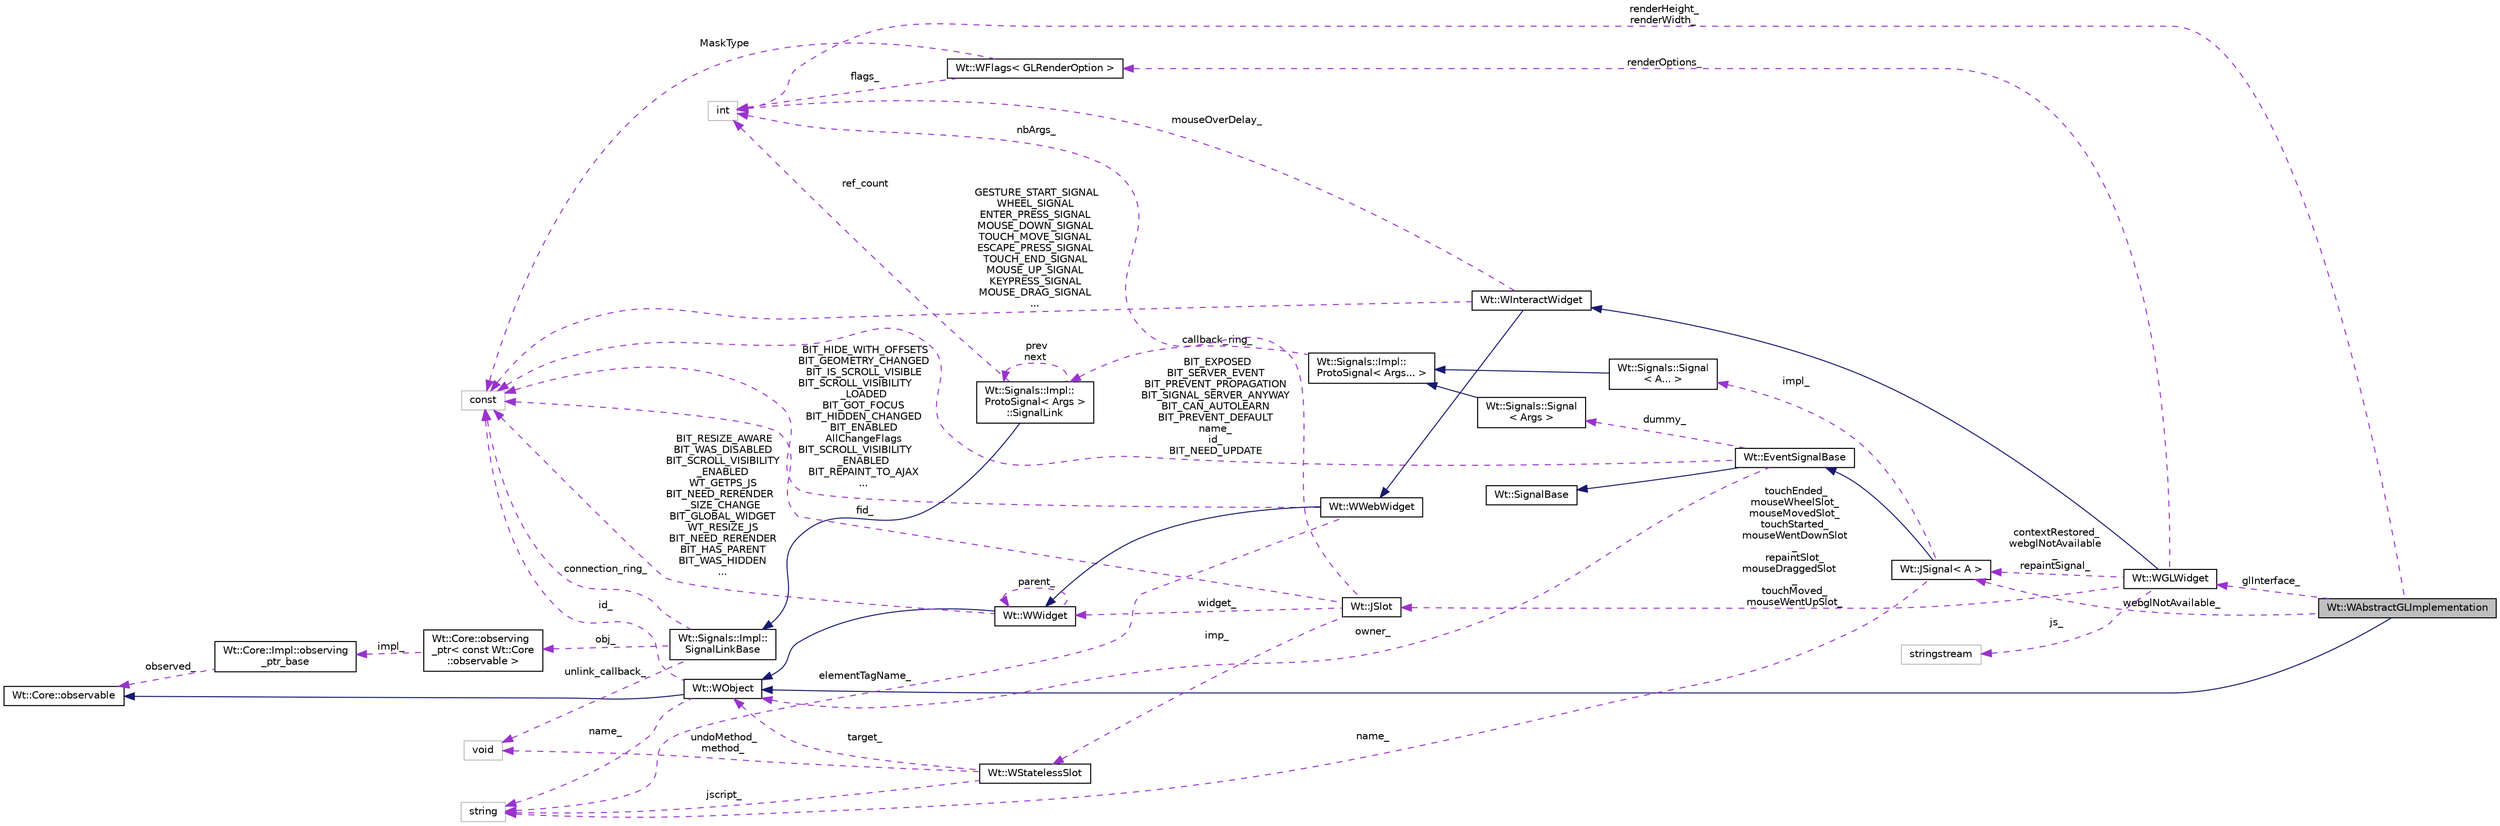 digraph "Wt::WAbstractGLImplementation"
{
 // LATEX_PDF_SIZE
  edge [fontname="Helvetica",fontsize="10",labelfontname="Helvetica",labelfontsize="10"];
  node [fontname="Helvetica",fontsize="10",shape=record];
  rankdir="LR";
  Node1 [label="Wt::WAbstractGLImplementation",height=0.2,width=0.4,color="black", fillcolor="grey75", style="filled", fontcolor="black",tooltip=" "];
  Node2 -> Node1 [dir="back",color="midnightblue",fontsize="10",style="solid"];
  Node2 [label="Wt::WObject",height=0.2,width=0.4,color="black", fillcolor="white", style="filled",URL="$classWt_1_1WObject.html",tooltip="A base class for objects that participate in the signal/slot system."];
  Node3 -> Node2 [dir="back",color="midnightblue",fontsize="10",style="solid"];
  Node3 [label="Wt::Core::observable",height=0.2,width=0.4,color="black", fillcolor="white", style="filled",URL="$classWt_1_1Core_1_1observable.html",tooltip="A base class for objects whose life-time can be tracked."];
  Node4 -> Node2 [dir="back",color="darkorchid3",fontsize="10",style="dashed",label=" name_" ];
  Node4 [label="string",height=0.2,width=0.4,color="grey75", fillcolor="white", style="filled",tooltip=" "];
  Node5 -> Node2 [dir="back",color="darkorchid3",fontsize="10",style="dashed",label=" id_" ];
  Node5 [label="const",height=0.2,width=0.4,color="grey75", fillcolor="white", style="filled",tooltip=" "];
  Node6 -> Node1 [dir="back",color="darkorchid3",fontsize="10",style="dashed",label=" webglNotAvailable_" ];
  Node6 [label="Wt::JSignal\< A \>",height=0.2,width=0.4,color="black", fillcolor="white", style="filled",URL="$classWt_1_1JSignal.html",tooltip="A signal to relay JavaScript to C++ calls."];
  Node7 -> Node6 [dir="back",color="midnightblue",fontsize="10",style="solid"];
  Node7 [label="Wt::EventSignalBase",height=0.2,width=0.4,color="black", fillcolor="white", style="filled",URL="$classWt_1_1EventSignalBase.html",tooltip="Abstract base class of an event signal."];
  Node8 -> Node7 [dir="back",color="midnightblue",fontsize="10",style="solid"];
  Node8 [label="Wt::SignalBase",height=0.2,width=0.4,color="black", fillcolor="white", style="filled",URL="$classWt_1_1SignalBase.html",tooltip="Abstract base class of a signal."];
  Node2 -> Node7 [dir="back",color="darkorchid3",fontsize="10",style="dashed",label=" owner_" ];
  Node9 -> Node7 [dir="back",color="darkorchid3",fontsize="10",style="dashed",label=" dummy_" ];
  Node9 [label="Wt::Signals::Signal\l\< Args \>",height=0.2,width=0.4,color="black", fillcolor="white", style="filled",URL="$structWt_1_1Signals_1_1Signal.html",tooltip=" "];
  Node10 -> Node9 [dir="back",color="midnightblue",fontsize="10",style="solid"];
  Node10 [label="Wt::Signals::Impl::\lProtoSignal\< Args... \>",height=0.2,width=0.4,color="black", fillcolor="white", style="filled",URL="$classWt_1_1Signals_1_1Impl_1_1ProtoSignal.html",tooltip=" "];
  Node11 -> Node10 [dir="back",color="darkorchid3",fontsize="10",style="dashed",label=" callback_ring_" ];
  Node11 [label="Wt::Signals::Impl::\lProtoSignal\< Args \>\l::SignalLink",height=0.2,width=0.4,color="black", fillcolor="white", style="filled",URL="$structWt_1_1Signals_1_1Impl_1_1ProtoSignal_1_1SignalLink.html",tooltip=" "];
  Node12 -> Node11 [dir="back",color="midnightblue",fontsize="10",style="solid"];
  Node12 [label="Wt::Signals::Impl::\lSignalLinkBase",height=0.2,width=0.4,color="black", fillcolor="white", style="filled",URL="$classWt_1_1Signals_1_1Impl_1_1SignalLinkBase.html",tooltip=" "];
  Node13 -> Node12 [dir="back",color="darkorchid3",fontsize="10",style="dashed",label=" unlink_callback_" ];
  Node13 [label="void",height=0.2,width=0.4,color="grey75", fillcolor="white", style="filled",tooltip=" "];
  Node14 -> Node12 [dir="back",color="darkorchid3",fontsize="10",style="dashed",label=" obj_" ];
  Node14 [label="Wt::Core::observing\l_ptr\< const Wt::Core\l::observable \>",height=0.2,width=0.4,color="black", fillcolor="white", style="filled",URL="$classWt_1_1Core_1_1observing__ptr.html",tooltip=" "];
  Node15 -> Node14 [dir="back",color="darkorchid3",fontsize="10",style="dashed",label=" impl_" ];
  Node15 [label="Wt::Core::Impl::observing\l_ptr_base",height=0.2,width=0.4,color="black", fillcolor="white", style="filled",URL="$structWt_1_1Core_1_1Impl_1_1observing__ptr__base.html",tooltip=" "];
  Node3 -> Node15 [dir="back",color="darkorchid3",fontsize="10",style="dashed",label=" observed_" ];
  Node5 -> Node12 [dir="back",color="darkorchid3",fontsize="10",style="dashed",label=" connection_ring_" ];
  Node16 -> Node11 [dir="back",color="darkorchid3",fontsize="10",style="dashed",label=" ref_count" ];
  Node16 [label="int",height=0.2,width=0.4,color="grey75", fillcolor="white", style="filled",tooltip=" "];
  Node11 -> Node11 [dir="back",color="darkorchid3",fontsize="10",style="dashed",label=" prev\nnext" ];
  Node5 -> Node7 [dir="back",color="darkorchid3",fontsize="10",style="dashed",label=" BIT_EXPOSED\nBIT_SERVER_EVENT\nBIT_PREVENT_PROPAGATION\nBIT_SIGNAL_SERVER_ANYWAY\nBIT_CAN_AUTOLEARN\nBIT_PREVENT_DEFAULT\nname_\nid_\nBIT_NEED_UPDATE" ];
  Node4 -> Node6 [dir="back",color="darkorchid3",fontsize="10",style="dashed",label=" name_" ];
  Node17 -> Node6 [dir="back",color="darkorchid3",fontsize="10",style="dashed",label=" impl_" ];
  Node17 [label="Wt::Signals::Signal\l\< A... \>",height=0.2,width=0.4,color="black", fillcolor="white", style="filled",URL="$structWt_1_1Signals_1_1Signal.html",tooltip=" "];
  Node10 -> Node17 [dir="back",color="midnightblue",fontsize="10",style="solid"];
  Node16 -> Node1 [dir="back",color="darkorchid3",fontsize="10",style="dashed",label=" renderHeight_\nrenderWidth_" ];
  Node18 -> Node1 [dir="back",color="darkorchid3",fontsize="10",style="dashed",label=" glInterface_" ];
  Node18 [label="Wt::WGLWidget",height=0.2,width=0.4,color="black", fillcolor="white", style="filled",URL="$classWt_1_1WGLWidget.html",tooltip="GL support class."];
  Node19 -> Node18 [dir="back",color="midnightblue",fontsize="10",style="solid"];
  Node19 [label="Wt::WInteractWidget",height=0.2,width=0.4,color="black", fillcolor="white", style="filled",URL="$classWt_1_1WInteractWidget.html",tooltip="An abstract widget that can receive user-interface interaction."];
  Node20 -> Node19 [dir="back",color="midnightblue",fontsize="10",style="solid"];
  Node20 [label="Wt::WWebWidget",height=0.2,width=0.4,color="black", fillcolor="white", style="filled",URL="$classWt_1_1WWebWidget.html",tooltip="A base class for widgets with an HTML counterpart."];
  Node21 -> Node20 [dir="back",color="midnightblue",fontsize="10",style="solid"];
  Node21 [label="Wt::WWidget",height=0.2,width=0.4,color="black", fillcolor="white", style="filled",URL="$classWt_1_1WWidget.html",tooltip="The abstract base class for a user-interface component."];
  Node2 -> Node21 [dir="back",color="midnightblue",fontsize="10",style="solid"];
  Node21 -> Node21 [dir="back",color="darkorchid3",fontsize="10",style="dashed",label=" parent_" ];
  Node5 -> Node21 [dir="back",color="darkorchid3",fontsize="10",style="dashed",label=" BIT_RESIZE_AWARE\nBIT_WAS_DISABLED\nBIT_SCROLL_VISIBILITY\l_ENABLED\nWT_GETPS_JS\nBIT_NEED_RERENDER\l_SIZE_CHANGE\nBIT_GLOBAL_WIDGET\nWT_RESIZE_JS\nBIT_NEED_RERENDER\nBIT_HAS_PARENT\nBIT_WAS_HIDDEN\n..." ];
  Node4 -> Node20 [dir="back",color="darkorchid3",fontsize="10",style="dashed",label=" elementTagName_" ];
  Node5 -> Node20 [dir="back",color="darkorchid3",fontsize="10",style="dashed",label=" BIT_HIDE_WITH_OFFSETS\nBIT_GEOMETRY_CHANGED\nBIT_IS_SCROLL_VISIBLE\nBIT_SCROLL_VISIBILITY\l_LOADED\nBIT_GOT_FOCUS\nBIT_HIDDEN_CHANGED\nBIT_ENABLED\nAllChangeFlags\nBIT_SCROLL_VISIBILITY\l_ENABLED\nBIT_REPAINT_TO_AJAX\n..." ];
  Node16 -> Node19 [dir="back",color="darkorchid3",fontsize="10",style="dashed",label=" mouseOverDelay_" ];
  Node5 -> Node19 [dir="back",color="darkorchid3",fontsize="10",style="dashed",label=" GESTURE_START_SIGNAL\nWHEEL_SIGNAL\nENTER_PRESS_SIGNAL\nMOUSE_DOWN_SIGNAL\nTOUCH_MOVE_SIGNAL\nESCAPE_PRESS_SIGNAL\nTOUCH_END_SIGNAL\nMOUSE_UP_SIGNAL\nKEYPRESS_SIGNAL\nMOUSE_DRAG_SIGNAL\n..." ];
  Node22 -> Node18 [dir="back",color="darkorchid3",fontsize="10",style="dashed",label=" touchEnded_\nmouseWheelSlot_\nmouseMovedSlot_\ntouchStarted_\nmouseWentDownSlot\l_\nrepaintSlot_\nmouseDraggedSlot\l_\ntouchMoved_\nmouseWentUpSlot_" ];
  Node22 [label="Wt::JSlot",height=0.2,width=0.4,color="black", fillcolor="white", style="filled",URL="$classWt_1_1JSlot.html",tooltip="A slot that is only implemented in client side JavaScript code."];
  Node23 -> Node22 [dir="back",color="darkorchid3",fontsize="10",style="dashed",label=" imp_" ];
  Node23 [label="Wt::WStatelessSlot",height=0.2,width=0.4,color="black", fillcolor="white", style="filled",URL="$classWt_1_1WStatelessSlot.html",tooltip=" "];
  Node2 -> Node23 [dir="back",color="darkorchid3",fontsize="10",style="dashed",label=" target_" ];
  Node13 -> Node23 [dir="back",color="darkorchid3",fontsize="10",style="dashed",label=" undoMethod_\nmethod_" ];
  Node4 -> Node23 [dir="back",color="darkorchid3",fontsize="10",style="dashed",label=" jscript_" ];
  Node16 -> Node22 [dir="back",color="darkorchid3",fontsize="10",style="dashed",label=" nbArgs_" ];
  Node21 -> Node22 [dir="back",color="darkorchid3",fontsize="10",style="dashed",label=" widget_" ];
  Node5 -> Node22 [dir="back",color="darkorchid3",fontsize="10",style="dashed",label=" fid_" ];
  Node6 -> Node18 [dir="back",color="darkorchid3",fontsize="10",style="dashed",label=" contextRestored_\nwebglNotAvailable\l_\nrepaintSignal_" ];
  Node24 -> Node18 [dir="back",color="darkorchid3",fontsize="10",style="dashed",label=" renderOptions_" ];
  Node24 [label="Wt::WFlags\< GLRenderOption \>",height=0.2,width=0.4,color="black", fillcolor="white", style="filled",URL="$classWt_1_1WFlags.html",tooltip=" "];
  Node16 -> Node24 [dir="back",color="darkorchid3",fontsize="10",style="dashed",label=" flags_" ];
  Node5 -> Node24 [dir="back",color="darkorchid3",fontsize="10",style="dashed",label=" MaskType" ];
  Node25 -> Node18 [dir="back",color="darkorchid3",fontsize="10",style="dashed",label=" js_" ];
  Node25 [label="stringstream",height=0.2,width=0.4,color="grey75", fillcolor="white", style="filled",tooltip=" "];
}
